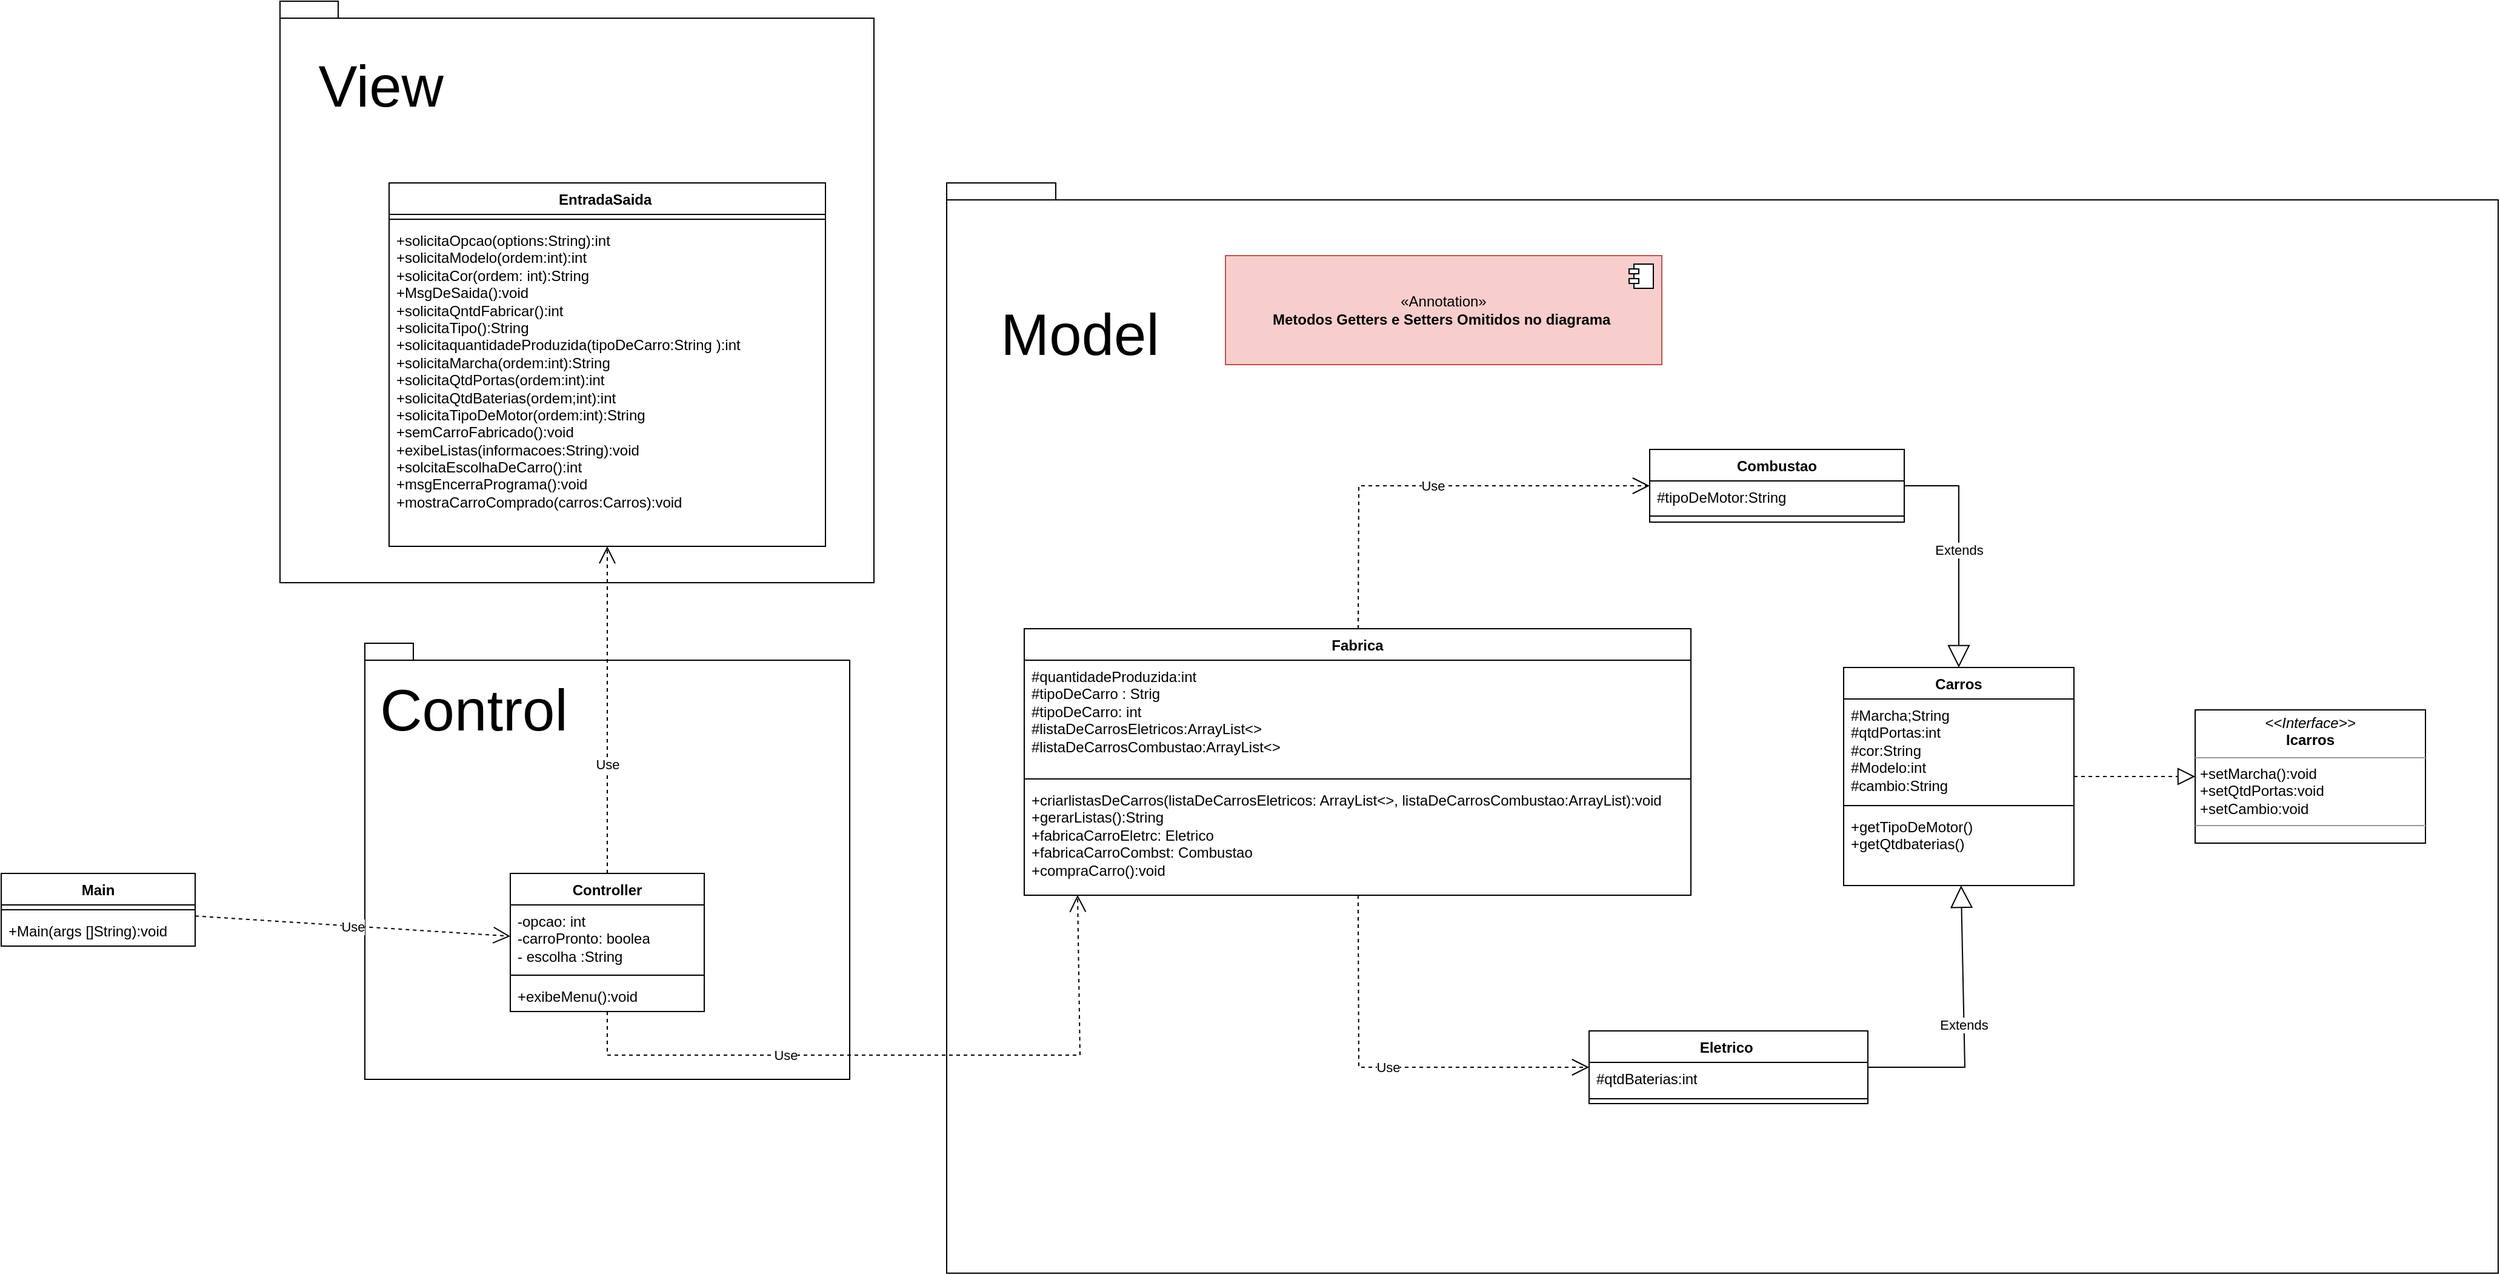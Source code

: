 <mxfile version="22.1.4" type="google">
  <diagram name="Página-1" id="KPBQ9tLO29jL8pKPuZaB">
    <mxGraphModel grid="1" page="1" gridSize="10" guides="1" tooltips="1" connect="1" arrows="1" fold="1" pageScale="1" pageWidth="827" pageHeight="1169" math="0" shadow="0">
      <root>
        <mxCell id="0" />
        <mxCell id="1" parent="0" />
        <mxCell id="jufehxCH-NKa4G_Ljy9m-1" value="" style="shape=folder;fontStyle=1;spacingTop=10;tabWidth=40;tabHeight=14;tabPosition=left;html=1;whiteSpace=wrap;" vertex="1" parent="1">
          <mxGeometry x="-1040" y="150" width="400" height="360" as="geometry" />
        </mxCell>
        <mxCell id="jufehxCH-NKa4G_Ljy9m-2" value="" style="shape=folder;fontStyle=1;spacingTop=10;tabWidth=40;tabHeight=14;tabPosition=left;html=1;whiteSpace=wrap;" vertex="1" parent="1">
          <mxGeometry x="-560" y="-230" width="1280" height="900" as="geometry" />
        </mxCell>
        <mxCell id="jufehxCH-NKa4G_Ljy9m-3" value="" style="shape=folder;fontStyle=1;spacingTop=10;tabWidth=40;tabHeight=14;tabPosition=left;html=1;whiteSpace=wrap;" vertex="1" parent="1">
          <mxGeometry x="-1110" y="-380" width="490" height="480" as="geometry" />
        </mxCell>
        <mxCell id="jufehxCH-NKa4G_Ljy9m-4" value="EntradaSaida&lt;span style=&quot;white-space: pre;&quot;&gt;&#x9;&lt;/span&gt;" style="swimlane;fontStyle=1;align=center;verticalAlign=top;childLayout=stackLayout;horizontal=1;startSize=26;horizontalStack=0;resizeParent=1;resizeParentMax=0;resizeLast=0;collapsible=1;marginBottom=0;whiteSpace=wrap;html=1;" vertex="1" parent="1">
          <mxGeometry x="-1020" y="-230" width="360" height="300" as="geometry" />
        </mxCell>
        <mxCell id="jufehxCH-NKa4G_Ljy9m-6" value="" style="line;strokeWidth=1;fillColor=none;align=left;verticalAlign=middle;spacingTop=-1;spacingLeft=3;spacingRight=3;rotatable=0;labelPosition=right;points=[];portConstraint=eastwest;strokeColor=inherit;" vertex="1" parent="jufehxCH-NKa4G_Ljy9m-4">
          <mxGeometry y="26" width="360" height="8" as="geometry" />
        </mxCell>
        <mxCell id="jufehxCH-NKa4G_Ljy9m-7" value="+solicitaOpcao(options:String):int&lt;br&gt;+solicitaModelo(ordem:int):int&lt;br&gt;+solicitaCor(ordem: int):String&lt;br&gt;+MsgDeSaida():void&amp;nbsp;&lt;br&gt;+solicitaQntdFabricar():int&lt;br&gt;+solicitaTipo():String&lt;br&gt;+solicitaquantidadeProduzida(tipoDeCarro:String ):int&amp;nbsp;&lt;br&gt;+solicitaMarcha(ordem:int):String&amp;nbsp;&lt;br&gt;+solicitaQtdPortas(ordem:int):int&amp;nbsp;&lt;br&gt;+solicitaQtdBaterias(ordem;int):int&lt;br&gt;+solicitaTipoDeMotor(ordem:int):String&lt;br&gt;+semCarroFabricado():void&lt;br&gt;+exibeListas(informacoes:String):void&lt;br&gt;+solcitaEscolhaDeCarro():int&lt;br&gt;+msgEncerraPrograma():void&lt;br&gt;+mostraCarroComprado(carros:Carros):void" style="text;strokeColor=none;fillColor=none;align=left;verticalAlign=top;spacingLeft=4;spacingRight=4;overflow=hidden;rotatable=0;points=[[0,0.5],[1,0.5]];portConstraint=eastwest;whiteSpace=wrap;html=1;" vertex="1" parent="jufehxCH-NKa4G_Ljy9m-4">
          <mxGeometry y="34" width="360" height="266" as="geometry" />
        </mxCell>
        <mxCell id="jufehxCH-NKa4G_Ljy9m-8" value="Controller" style="swimlane;fontStyle=1;align=center;verticalAlign=top;childLayout=stackLayout;horizontal=1;startSize=26;horizontalStack=0;resizeParent=1;resizeParentMax=0;resizeLast=0;collapsible=1;marginBottom=0;whiteSpace=wrap;html=1;" vertex="1" parent="1">
          <mxGeometry x="-920" y="340" width="160" height="114" as="geometry" />
        </mxCell>
        <mxCell id="jufehxCH-NKa4G_Ljy9m-9" value="-opcao: int&amp;nbsp;&lt;br&gt;-carroPronto: boolea&lt;br&gt;- escolha :String&amp;nbsp;" style="text;strokeColor=none;fillColor=none;align=left;verticalAlign=top;spacingLeft=4;spacingRight=4;overflow=hidden;rotatable=0;points=[[0,0.5],[1,0.5]];portConstraint=eastwest;whiteSpace=wrap;html=1;" vertex="1" parent="jufehxCH-NKa4G_Ljy9m-8">
          <mxGeometry y="26" width="160" height="54" as="geometry" />
        </mxCell>
        <mxCell id="jufehxCH-NKa4G_Ljy9m-10" value="" style="line;strokeWidth=1;fillColor=none;align=left;verticalAlign=middle;spacingTop=-1;spacingLeft=3;spacingRight=3;rotatable=0;labelPosition=right;points=[];portConstraint=eastwest;strokeColor=inherit;" vertex="1" parent="jufehxCH-NKa4G_Ljy9m-8">
          <mxGeometry y="80" width="160" height="8" as="geometry" />
        </mxCell>
        <mxCell id="CaJy0wFXOCixPFY60-Fv-1" value="+exibeMenu():void&amp;nbsp;" style="text;strokeColor=none;fillColor=none;align=left;verticalAlign=top;spacingLeft=4;spacingRight=4;overflow=hidden;rotatable=0;points=[[0,0.5],[1,0.5]];portConstraint=eastwest;whiteSpace=wrap;html=1;" vertex="1" parent="jufehxCH-NKa4G_Ljy9m-8">
          <mxGeometry y="88" width="160" height="26" as="geometry" />
        </mxCell>
        <mxCell id="jufehxCH-NKa4G_Ljy9m-12" value="Main" style="swimlane;fontStyle=1;align=center;verticalAlign=top;childLayout=stackLayout;horizontal=1;startSize=26;horizontalStack=0;resizeParent=1;resizeParentMax=0;resizeLast=0;collapsible=1;marginBottom=0;whiteSpace=wrap;html=1;" vertex="1" parent="1">
          <mxGeometry x="-1340" y="340" width="160" height="60" as="geometry" />
        </mxCell>
        <mxCell id="jufehxCH-NKa4G_Ljy9m-14" value="" style="line;strokeWidth=1;fillColor=none;align=left;verticalAlign=middle;spacingTop=-1;spacingLeft=3;spacingRight=3;rotatable=0;labelPosition=right;points=[];portConstraint=eastwest;strokeColor=inherit;" vertex="1" parent="jufehxCH-NKa4G_Ljy9m-12">
          <mxGeometry y="26" width="160" height="8" as="geometry" />
        </mxCell>
        <mxCell id="jufehxCH-NKa4G_Ljy9m-15" value="+Main(args []String):void" style="text;strokeColor=none;fillColor=none;align=left;verticalAlign=top;spacingLeft=4;spacingRight=4;overflow=hidden;rotatable=0;points=[[0,0.5],[1,0.5]];portConstraint=eastwest;whiteSpace=wrap;html=1;" vertex="1" parent="jufehxCH-NKa4G_Ljy9m-12">
          <mxGeometry y="34" width="160" height="26" as="geometry" />
        </mxCell>
        <mxCell id="jufehxCH-NKa4G_Ljy9m-16" value="Use" style="endArrow=open;endSize=12;dashed=1;html=1;rounded=0;" edge="1" parent="1" source="jufehxCH-NKa4G_Ljy9m-12" target="jufehxCH-NKa4G_Ljy9m-8">
          <mxGeometry width="160" relative="1" as="geometry">
            <mxPoint x="-820" y="310" as="sourcePoint" />
            <mxPoint x="-660" y="310" as="targetPoint" />
          </mxGeometry>
        </mxCell>
        <mxCell id="jufehxCH-NKa4G_Ljy9m-18" value="Use" style="endArrow=open;endSize=12;dashed=1;html=1;rounded=0;" edge="1" parent="1" source="jufehxCH-NKa4G_Ljy9m-8" target="jufehxCH-NKa4G_Ljy9m-7">
          <mxGeometry x="-0.333" width="160" relative="1" as="geometry">
            <mxPoint x="-860" y="90" as="sourcePoint" />
            <mxPoint x="-700" y="90" as="targetPoint" />
            <mxPoint as="offset" />
          </mxGeometry>
        </mxCell>
        <mxCell id="jufehxCH-NKa4G_Ljy9m-19" value="&lt;font style=&quot;font-size: 48px;&quot;&gt;View&amp;nbsp;&lt;/font&gt;" style="text;html=1;strokeColor=none;fillColor=none;align=center;verticalAlign=middle;whiteSpace=wrap;rounded=0;" vertex="1" parent="1">
          <mxGeometry x="-1070" y="-350" width="100" height="80" as="geometry" />
        </mxCell>
        <mxCell id="jufehxCH-NKa4G_Ljy9m-20" value="&lt;font style=&quot;font-size: 48px;&quot;&gt;Control&lt;/font&gt;" style="text;html=1;strokeColor=none;fillColor=none;align=center;verticalAlign=middle;whiteSpace=wrap;rounded=0;" vertex="1" parent="1">
          <mxGeometry x="-980" y="190" width="60" height="30" as="geometry" />
        </mxCell>
        <mxCell id="jufehxCH-NKa4G_Ljy9m-21" value="&lt;font style=&quot;font-size: 48px;&quot;&gt;Model&lt;/font&gt;" style="text;html=1;strokeColor=none;fillColor=none;align=center;verticalAlign=middle;whiteSpace=wrap;rounded=0;" vertex="1" parent="1">
          <mxGeometry x="-480" y="-120" width="60" height="30" as="geometry" />
        </mxCell>
        <mxCell id="jufehxCH-NKa4G_Ljy9m-22" style="edgeStyle=orthogonalEdgeStyle;rounded=0;orthogonalLoop=1;jettySize=auto;html=1;exitX=0.5;exitY=1;exitDx=0;exitDy=0;" edge="1" parent="1" source="jufehxCH-NKa4G_Ljy9m-21" target="jufehxCH-NKa4G_Ljy9m-21">
          <mxGeometry relative="1" as="geometry" />
        </mxCell>
        <mxCell id="jufehxCH-NKa4G_Ljy9m-29" value="Fabrica" style="swimlane;fontStyle=1;align=center;verticalAlign=top;childLayout=stackLayout;horizontal=1;startSize=26;horizontalStack=0;resizeParent=1;resizeParentMax=0;resizeLast=0;collapsible=1;marginBottom=0;whiteSpace=wrap;html=1;" vertex="1" parent="1">
          <mxGeometry x="-496" y="138" width="550" height="220" as="geometry" />
        </mxCell>
        <mxCell id="jufehxCH-NKa4G_Ljy9m-30" value="#quantidadeProduzida:int&lt;br&gt;#tipoDeCarro : Strig&amp;nbsp;&lt;br&gt;#tipoDeCarro: int&amp;nbsp;&lt;br&gt;#listaDeCarrosEletricos:ArrayList&amp;lt;&amp;gt;&lt;br&gt;#listaDeCarrosCombustao:ArrayList&amp;lt;&amp;gt;" style="text;strokeColor=none;fillColor=none;align=left;verticalAlign=top;spacingLeft=4;spacingRight=4;overflow=hidden;rotatable=0;points=[[0,0.5],[1,0.5]];portConstraint=eastwest;whiteSpace=wrap;html=1;" vertex="1" parent="jufehxCH-NKa4G_Ljy9m-29">
          <mxGeometry y="26" width="550" height="94" as="geometry" />
        </mxCell>
        <mxCell id="jufehxCH-NKa4G_Ljy9m-31" value="" style="line;strokeWidth=1;fillColor=none;align=left;verticalAlign=middle;spacingTop=-1;spacingLeft=3;spacingRight=3;rotatable=0;labelPosition=right;points=[];portConstraint=eastwest;strokeColor=inherit;" vertex="1" parent="jufehxCH-NKa4G_Ljy9m-29">
          <mxGeometry y="120" width="550" height="8" as="geometry" />
        </mxCell>
        <mxCell id="jufehxCH-NKa4G_Ljy9m-32" value="+criarlistasDeCarros(listaDeCarrosEletricos: ArrayList&amp;lt;&amp;gt;, listaDeCarrosCombustao:ArrayList):void&lt;br&gt;+gerarListas():String&lt;br&gt;+fabricaCarroEletrc: Eletrico&lt;br&gt;+fabricaCarroCombst: Combustao&lt;br&gt;+compraCarro():void" style="text;strokeColor=none;fillColor=none;align=left;verticalAlign=top;spacingLeft=4;spacingRight=4;overflow=hidden;rotatable=0;points=[[0,0.5],[1,0.5]];portConstraint=eastwest;whiteSpace=wrap;html=1;" vertex="1" parent="jufehxCH-NKa4G_Ljy9m-29">
          <mxGeometry y="128" width="550" height="92" as="geometry" />
        </mxCell>
        <mxCell id="jufehxCH-NKa4G_Ljy9m-69" value="Use" style="endArrow=open;endSize=12;dashed=1;html=1;rounded=0;entryX=0.08;entryY=0.997;entryDx=0;entryDy=0;entryPerimeter=0;" edge="1" parent="1" source="jufehxCH-NKa4G_Ljy9m-8" target="jufehxCH-NKa4G_Ljy9m-32">
          <mxGeometry x="-0.347" width="160" relative="1" as="geometry">
            <mxPoint x="-630" y="270" as="sourcePoint" />
            <mxPoint x="-450" y="370" as="targetPoint" />
            <Array as="points">
              <mxPoint x="-840" y="490" />
              <mxPoint x="-450" y="490" />
            </Array>
            <mxPoint as="offset" />
          </mxGeometry>
        </mxCell>
        <mxCell id="jufehxCH-NKa4G_Ljy9m-74" value="Carros" style="swimlane;fontStyle=1;align=center;verticalAlign=top;childLayout=stackLayout;horizontal=1;startSize=26;horizontalStack=0;resizeParent=1;resizeParentMax=0;resizeLast=0;collapsible=1;marginBottom=0;whiteSpace=wrap;html=1;" vertex="1" parent="1">
          <mxGeometry x="180" y="170" width="190" height="180" as="geometry" />
        </mxCell>
        <mxCell id="jufehxCH-NKa4G_Ljy9m-75" value="#Marcha;String&lt;br&gt;#qtdPortas:int&lt;br&gt;#cor:String&lt;br style=&quot;border-color: var(--border-color);&quot;&gt;#Modelo:int&amp;nbsp;&lt;br&gt;#cambio:String" style="text;strokeColor=none;fillColor=none;align=left;verticalAlign=top;spacingLeft=4;spacingRight=4;overflow=hidden;rotatable=0;points=[[0,0.5],[1,0.5]];portConstraint=eastwest;whiteSpace=wrap;html=1;" vertex="1" parent="jufehxCH-NKa4G_Ljy9m-74">
          <mxGeometry y="26" width="190" height="84" as="geometry" />
        </mxCell>
        <mxCell id="jufehxCH-NKa4G_Ljy9m-76" value="" style="line;strokeWidth=1;fillColor=none;align=left;verticalAlign=middle;spacingTop=-1;spacingLeft=3;spacingRight=3;rotatable=0;labelPosition=right;points=[];portConstraint=eastwest;strokeColor=inherit;" vertex="1" parent="jufehxCH-NKa4G_Ljy9m-74">
          <mxGeometry y="110" width="190" height="8" as="geometry" />
        </mxCell>
        <mxCell id="CaJy0wFXOCixPFY60-Fv-2" value="+getTipoDeMotor()&lt;br&gt;+getQtdbaterias()" style="text;strokeColor=none;fillColor=none;align=left;verticalAlign=top;spacingLeft=4;spacingRight=4;overflow=hidden;rotatable=0;points=[[0,0.5],[1,0.5]];portConstraint=eastwest;whiteSpace=wrap;html=1;" vertex="1" parent="jufehxCH-NKa4G_Ljy9m-74">
          <mxGeometry y="118" width="190" height="62" as="geometry" />
        </mxCell>
        <mxCell id="jufehxCH-NKa4G_Ljy9m-89" value="Combustao" style="swimlane;fontStyle=1;align=center;verticalAlign=top;childLayout=stackLayout;horizontal=1;startSize=26;horizontalStack=0;resizeParent=1;resizeParentMax=0;resizeLast=0;collapsible=1;marginBottom=0;whiteSpace=wrap;html=1;" vertex="1" parent="1">
          <mxGeometry x="20" y="-10" width="210" height="60" as="geometry" />
        </mxCell>
        <mxCell id="jufehxCH-NKa4G_Ljy9m-90" value="#tipoDeMotor:String" style="text;strokeColor=none;fillColor=none;align=left;verticalAlign=top;spacingLeft=4;spacingRight=4;overflow=hidden;rotatable=0;points=[[0,0.5],[1,0.5]];portConstraint=eastwest;whiteSpace=wrap;html=1;" vertex="1" parent="jufehxCH-NKa4G_Ljy9m-89">
          <mxGeometry y="26" width="210" height="24" as="geometry" />
        </mxCell>
        <mxCell id="jufehxCH-NKa4G_Ljy9m-91" value="" style="line;strokeWidth=1;fillColor=none;align=left;verticalAlign=middle;spacingTop=-1;spacingLeft=3;spacingRight=3;rotatable=0;labelPosition=right;points=[];portConstraint=eastwest;strokeColor=inherit;" vertex="1" parent="jufehxCH-NKa4G_Ljy9m-89">
          <mxGeometry y="50" width="210" height="10" as="geometry" />
        </mxCell>
        <mxCell id="jufehxCH-NKa4G_Ljy9m-93" value="Eletrico&amp;nbsp;" style="swimlane;fontStyle=1;align=center;verticalAlign=top;childLayout=stackLayout;horizontal=1;startSize=26;horizontalStack=0;resizeParent=1;resizeParentMax=0;resizeLast=0;collapsible=1;marginBottom=0;whiteSpace=wrap;html=1;" vertex="1" parent="1">
          <mxGeometry x="-30" y="470" width="230" height="60" as="geometry" />
        </mxCell>
        <mxCell id="jufehxCH-NKa4G_Ljy9m-94" value="#qtdBaterias:int&lt;br&gt;" style="text;strokeColor=none;fillColor=none;align=left;verticalAlign=top;spacingLeft=4;spacingRight=4;overflow=hidden;rotatable=0;points=[[0,0.5],[1,0.5]];portConstraint=eastwest;whiteSpace=wrap;html=1;" vertex="1" parent="jufehxCH-NKa4G_Ljy9m-93">
          <mxGeometry y="26" width="230" height="26" as="geometry" />
        </mxCell>
        <mxCell id="jufehxCH-NKa4G_Ljy9m-95" value="" style="line;strokeWidth=1;fillColor=none;align=left;verticalAlign=middle;spacingTop=-1;spacingLeft=3;spacingRight=3;rotatable=0;labelPosition=right;points=[];portConstraint=eastwest;strokeColor=inherit;" vertex="1" parent="jufehxCH-NKa4G_Ljy9m-93">
          <mxGeometry y="52" width="230" height="8" as="geometry" />
        </mxCell>
        <mxCell id="jufehxCH-NKa4G_Ljy9m-97" value="Extends" style="endArrow=block;endSize=16;endFill=0;html=1;rounded=0;" edge="1" parent="1" source="jufehxCH-NKa4G_Ljy9m-89" target="jufehxCH-NKa4G_Ljy9m-74">
          <mxGeometry width="160" relative="1" as="geometry">
            <mxPoint x="340" y="60" as="sourcePoint" />
            <mxPoint x="500" y="60" as="targetPoint" />
            <Array as="points">
              <mxPoint x="275" y="20" />
            </Array>
          </mxGeometry>
        </mxCell>
        <mxCell id="jufehxCH-NKa4G_Ljy9m-98" value="Extends" style="endArrow=block;endSize=16;endFill=0;html=1;rounded=0;" edge="1" parent="1" source="jufehxCH-NKa4G_Ljy9m-93" target="jufehxCH-NKa4G_Ljy9m-74">
          <mxGeometry width="160" relative="1" as="geometry">
            <mxPoint x="350" y="330" as="sourcePoint" />
            <mxPoint x="510" y="330" as="targetPoint" />
            <Array as="points">
              <mxPoint x="280" y="500" />
            </Array>
          </mxGeometry>
        </mxCell>
        <mxCell id="jufehxCH-NKa4G_Ljy9m-99" value="Use" style="endArrow=open;endSize=12;dashed=1;html=1;rounded=0;" edge="1" parent="1" source="jufehxCH-NKa4G_Ljy9m-29" target="jufehxCH-NKa4G_Ljy9m-93">
          <mxGeometry width="160" relative="1" as="geometry">
            <mxPoint x="30" y="300" as="sourcePoint" />
            <mxPoint x="190" y="300" as="targetPoint" />
            <Array as="points">
              <mxPoint x="-220" y="500" />
            </Array>
          </mxGeometry>
        </mxCell>
        <mxCell id="jufehxCH-NKa4G_Ljy9m-100" value="Use" style="endArrow=open;endSize=12;dashed=1;html=1;rounded=0;" edge="1" parent="1" source="jufehxCH-NKa4G_Ljy9m-29" target="jufehxCH-NKa4G_Ljy9m-89">
          <mxGeometry width="160" relative="1" as="geometry">
            <mxPoint x="60" y="30" as="sourcePoint" />
            <mxPoint x="220" y="30" as="targetPoint" />
            <Array as="points">
              <mxPoint x="-220" y="20" />
            </Array>
          </mxGeometry>
        </mxCell>
        <mxCell id="jufehxCH-NKa4G_Ljy9m-102" value="&lt;p style=&quot;margin:0px;margin-top:4px;text-align:center;&quot;&gt;&lt;i&gt;&amp;lt;&amp;lt;Interface&amp;gt;&amp;gt;&lt;/i&gt;&lt;br&gt;&lt;b&gt;Icarros&lt;/b&gt;&lt;/p&gt;&lt;hr size=&quot;1&quot;&gt;&lt;p style=&quot;margin:0px;margin-left:4px;&quot;&gt;+setMarcha():void&lt;br&gt;&lt;/p&gt;&lt;p style=&quot;margin:0px;margin-left:4px;&quot;&gt;+setQtdPortas:void&lt;/p&gt;&lt;p style=&quot;margin:0px;margin-left:4px;&quot;&gt;+setCambio:void&lt;/p&gt;&lt;hr size=&quot;1&quot;&gt;&lt;p style=&quot;margin:0px;margin-left:4px;&quot;&gt;&lt;br&gt;&lt;br&gt;&lt;/p&gt;" style="verticalAlign=top;align=left;overflow=fill;fontSize=12;fontFamily=Helvetica;html=1;whiteSpace=wrap;" vertex="1" parent="1">
          <mxGeometry x="470" y="205" width="190" height="110" as="geometry" />
        </mxCell>
        <mxCell id="jufehxCH-NKa4G_Ljy9m-104" value="" style="endArrow=block;dashed=1;endFill=0;endSize=12;html=1;rounded=0;" edge="1" parent="1" source="jufehxCH-NKa4G_Ljy9m-74" target="jufehxCH-NKa4G_Ljy9m-102">
          <mxGeometry width="160" relative="1" as="geometry">
            <mxPoint x="620" y="290" as="sourcePoint" />
            <mxPoint x="780" y="290" as="targetPoint" />
          </mxGeometry>
        </mxCell>
        <mxCell id="jufehxCH-NKa4G_Ljy9m-109" value="«Annotation»&lt;br&gt;&lt;b&gt;Metodos Getters e Setters Omitidos no diagrama&amp;nbsp;&lt;/b&gt;" style="html=1;dropTarget=0;whiteSpace=wrap;fillColor=#f8cecc;strokeColor=#b85450;" vertex="1" parent="1">
          <mxGeometry x="-330" y="-170" width="360" height="90" as="geometry" />
        </mxCell>
        <mxCell id="jufehxCH-NKa4G_Ljy9m-110" value="" style="shape=module;jettyWidth=8;jettyHeight=4;" vertex="1" parent="jufehxCH-NKa4G_Ljy9m-109">
          <mxGeometry x="1" width="20" height="20" relative="1" as="geometry">
            <mxPoint x="-27" y="7" as="offset" />
          </mxGeometry>
        </mxCell>
      </root>
    </mxGraphModel>
  </diagram>
</mxfile>
